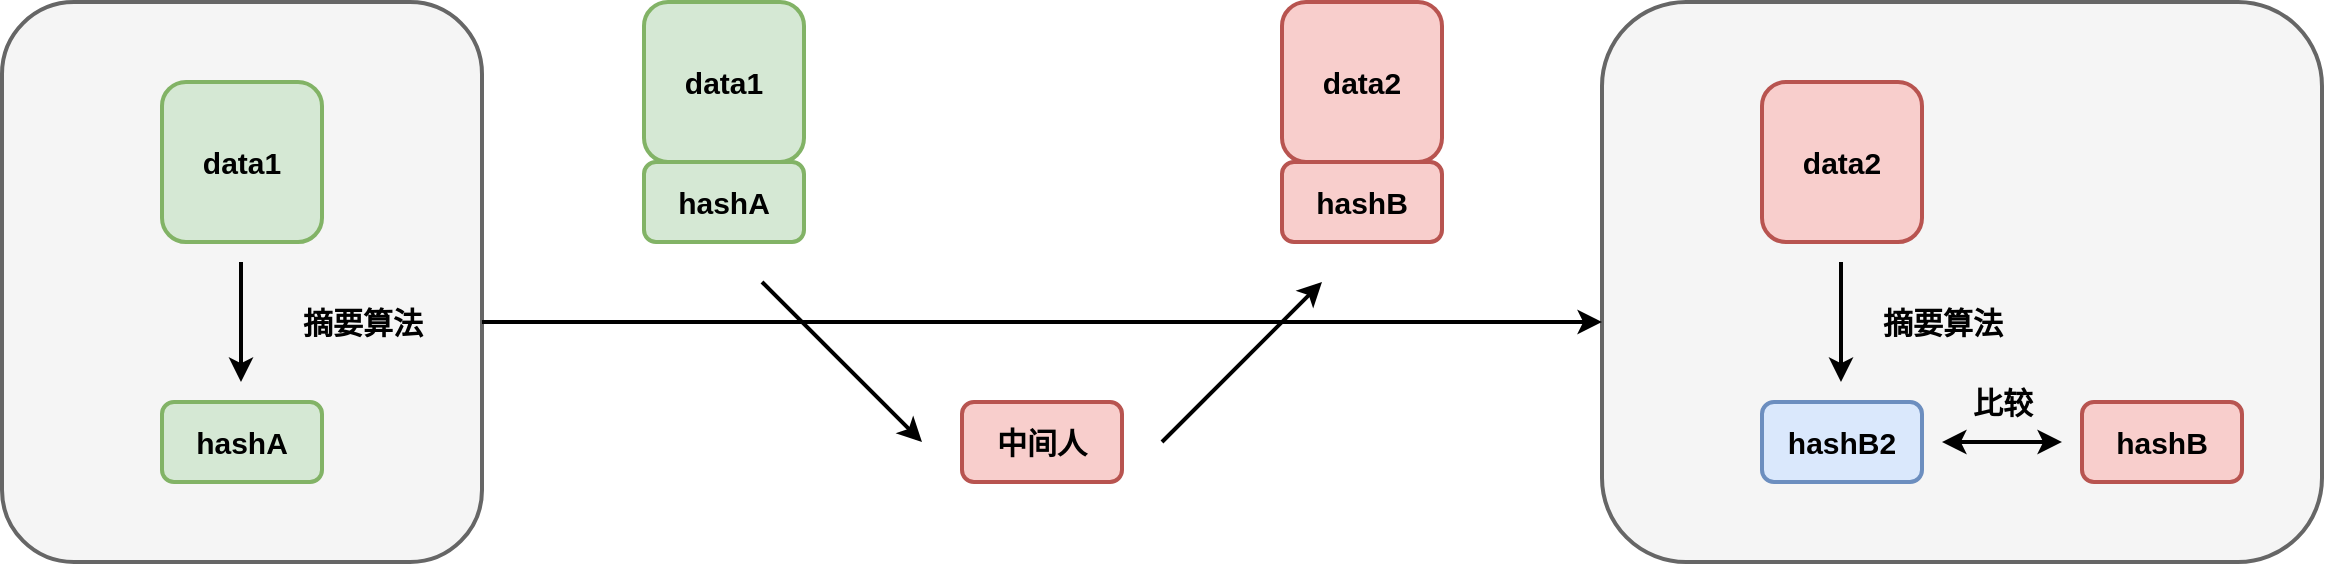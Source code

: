 <mxfile version="20.8.3" type="github">
  <diagram id="5XJ6cl70WtAlI0whU5AC" name="第 1 页">
    <mxGraphModel dx="641" dy="825" grid="1" gridSize="10" guides="1" tooltips="1" connect="1" arrows="1" fold="1" page="1" pageScale="1" pageWidth="827" pageHeight="1169" math="0" shadow="0">
      <root>
        <mxCell id="0" />
        <mxCell id="1" parent="0" />
        <mxCell id="3X-S7qRKHkHSU5lgg32S-32" value="" style="rounded=1;whiteSpace=wrap;html=1;strokeWidth=2;fillWeight=4;hachureGap=8;hachureAngle=45;fillColor=#f5f5f5;strokeColor=#666666;fontSize=15;fontStyle=1;fontColor=#333333;" vertex="1" parent="1">
          <mxGeometry x="1640" y="400" width="360" height="280" as="geometry" />
        </mxCell>
        <mxCell id="3X-S7qRKHkHSU5lgg32S-31" value="" style="rounded=1;whiteSpace=wrap;html=1;strokeWidth=2;fillWeight=4;hachureGap=8;hachureAngle=45;fillColor=#f5f5f5;strokeColor=#666666;fontSize=15;fontStyle=1;fontColor=#333333;" vertex="1" parent="1">
          <mxGeometry x="840" y="400" width="240" height="280" as="geometry" />
        </mxCell>
        <mxCell id="3X-S7qRKHkHSU5lgg32S-1" value="data1" style="rounded=1;whiteSpace=wrap;html=1;strokeWidth=2;fillWeight=4;hachureGap=8;hachureAngle=45;fillColor=#d5e8d4;strokeColor=#82b366;fontSize=15;fontStyle=1" vertex="1" parent="1">
          <mxGeometry x="920" y="440" width="80" height="80" as="geometry" />
        </mxCell>
        <mxCell id="3X-S7qRKHkHSU5lgg32S-2" value="hashA" style="rounded=1;whiteSpace=wrap;html=1;strokeWidth=2;fillWeight=4;hachureGap=8;hachureAngle=45;fillColor=#d5e8d4;strokeColor=#82b366;fontSize=15;fontStyle=1" vertex="1" parent="1">
          <mxGeometry x="920" y="600" width="80" height="40" as="geometry" />
        </mxCell>
        <mxCell id="3X-S7qRKHkHSU5lgg32S-7" value="" style="endArrow=classic;html=1;rounded=0;strokeWidth=2;" edge="1" parent="1">
          <mxGeometry width="50" height="50" relative="1" as="geometry">
            <mxPoint x="959.5" y="530" as="sourcePoint" />
            <mxPoint x="959.5" y="590" as="targetPoint" />
          </mxGeometry>
        </mxCell>
        <mxCell id="3X-S7qRKHkHSU5lgg32S-8" value="摘要算法" style="text;strokeColor=none;fillColor=none;html=1;fontSize=15;fontStyle=1;verticalAlign=middle;align=center;rounded=1;" vertex="1" parent="1">
          <mxGeometry x="980" y="540" width="80" height="40" as="geometry" />
        </mxCell>
        <mxCell id="3X-S7qRKHkHSU5lgg32S-9" value="" style="endArrow=classic;html=1;rounded=0;strokeWidth=2;fontSize=15;" edge="1" parent="1">
          <mxGeometry width="50" height="50" relative="1" as="geometry">
            <mxPoint x="1080" y="560" as="sourcePoint" />
            <mxPoint x="1640" y="560" as="targetPoint" />
          </mxGeometry>
        </mxCell>
        <mxCell id="3X-S7qRKHkHSU5lgg32S-10" value="data2" style="rounded=1;whiteSpace=wrap;html=1;strokeWidth=2;fillWeight=4;hachureGap=8;hachureAngle=45;fillColor=#f8cecc;strokeColor=#b85450;fontSize=15;fontStyle=1" vertex="1" parent="1">
          <mxGeometry x="1720" y="440" width="80" height="80" as="geometry" />
        </mxCell>
        <mxCell id="3X-S7qRKHkHSU5lgg32S-11" value="hashB2" style="rounded=1;whiteSpace=wrap;html=1;strokeWidth=2;fillWeight=4;hachureGap=8;hachureAngle=45;fillColor=#dae8fc;strokeColor=#6c8ebf;fontSize=15;fontStyle=1" vertex="1" parent="1">
          <mxGeometry x="1720" y="600" width="80" height="40" as="geometry" />
        </mxCell>
        <mxCell id="3X-S7qRKHkHSU5lgg32S-12" value="" style="endArrow=classic;html=1;rounded=0;strokeWidth=2;" edge="1" parent="1">
          <mxGeometry width="50" height="50" relative="1" as="geometry">
            <mxPoint x="1759.5" y="530" as="sourcePoint" />
            <mxPoint x="1759.5" y="590" as="targetPoint" />
          </mxGeometry>
        </mxCell>
        <mxCell id="3X-S7qRKHkHSU5lgg32S-13" value="摘要算法" style="text;strokeColor=none;fillColor=none;html=1;fontSize=15;fontStyle=1;verticalAlign=middle;align=center;rounded=1;" vertex="1" parent="1">
          <mxGeometry x="1770" y="540" width="80" height="40" as="geometry" />
        </mxCell>
        <mxCell id="3X-S7qRKHkHSU5lgg32S-14" value="data1" style="rounded=1;whiteSpace=wrap;html=1;strokeWidth=2;fillWeight=4;hachureGap=8;hachureAngle=45;fillColor=#d5e8d4;strokeColor=#82b366;fontSize=15;fontStyle=1" vertex="1" parent="1">
          <mxGeometry x="1161" y="400" width="80" height="80" as="geometry" />
        </mxCell>
        <mxCell id="3X-S7qRKHkHSU5lgg32S-15" value="hashA" style="rounded=1;whiteSpace=wrap;html=1;strokeWidth=2;fillWeight=4;hachureGap=8;hachureAngle=45;fillColor=#d5e8d4;strokeColor=#82b366;fontSize=15;fontStyle=1" vertex="1" parent="1">
          <mxGeometry x="1161" y="480" width="80" height="40" as="geometry" />
        </mxCell>
        <mxCell id="3X-S7qRKHkHSU5lgg32S-17" value="data2" style="rounded=1;whiteSpace=wrap;html=1;strokeWidth=2;fillWeight=4;hachureGap=8;hachureAngle=45;fillColor=#f8cecc;strokeColor=#b85450;fontSize=15;fontStyle=1" vertex="1" parent="1">
          <mxGeometry x="1480" y="400" width="80" height="80" as="geometry" />
        </mxCell>
        <mxCell id="3X-S7qRKHkHSU5lgg32S-18" value="hashB" style="rounded=1;whiteSpace=wrap;html=1;strokeWidth=2;fillWeight=4;hachureGap=8;hachureAngle=45;fillColor=#f8cecc;strokeColor=#b85450;fontSize=15;fontStyle=1" vertex="1" parent="1">
          <mxGeometry x="1480" y="480" width="80" height="40" as="geometry" />
        </mxCell>
        <mxCell id="3X-S7qRKHkHSU5lgg32S-19" value="" style="endArrow=classic;html=1;rounded=0;strokeWidth=2;fontSize=15;" edge="1" parent="1">
          <mxGeometry width="50" height="50" relative="1" as="geometry">
            <mxPoint x="1220" y="540" as="sourcePoint" />
            <mxPoint x="1300" y="620" as="targetPoint" />
          </mxGeometry>
        </mxCell>
        <mxCell id="3X-S7qRKHkHSU5lgg32S-20" value="中间人" style="rounded=1;whiteSpace=wrap;html=1;strokeWidth=2;fillWeight=4;hachureGap=8;hachureAngle=45;fillColor=#f8cecc;strokeColor=#b85450;fontSize=15;fontStyle=1" vertex="1" parent="1">
          <mxGeometry x="1320" y="600" width="80" height="40" as="geometry" />
        </mxCell>
        <mxCell id="3X-S7qRKHkHSU5lgg32S-22" value="" style="endArrow=classic;html=1;rounded=0;strokeWidth=2;fontSize=15;" edge="1" parent="1">
          <mxGeometry width="50" height="50" relative="1" as="geometry">
            <mxPoint x="1420" y="620" as="sourcePoint" />
            <mxPoint x="1500" y="540" as="targetPoint" />
          </mxGeometry>
        </mxCell>
        <mxCell id="3X-S7qRKHkHSU5lgg32S-27" value="hashB" style="rounded=1;whiteSpace=wrap;html=1;strokeWidth=2;fillWeight=4;hachureGap=8;hachureAngle=45;fillColor=#f8cecc;strokeColor=#b85450;fontSize=15;fontStyle=1" vertex="1" parent="1">
          <mxGeometry x="1880" y="600" width="80" height="40" as="geometry" />
        </mxCell>
        <mxCell id="3X-S7qRKHkHSU5lgg32S-28" value="" style="endArrow=classic;startArrow=classic;html=1;rounded=0;strokeWidth=2;fontSize=15;" edge="1" parent="1">
          <mxGeometry width="50" height="50" relative="1" as="geometry">
            <mxPoint x="1810" y="620" as="sourcePoint" />
            <mxPoint x="1870" y="620" as="targetPoint" />
          </mxGeometry>
        </mxCell>
        <mxCell id="3X-S7qRKHkHSU5lgg32S-29" value="比较" style="text;strokeColor=none;fillColor=none;html=1;fontSize=15;fontStyle=1;verticalAlign=middle;align=center;rounded=1;" vertex="1" parent="1">
          <mxGeometry x="1820" y="580" width="40" height="40" as="geometry" />
        </mxCell>
      </root>
    </mxGraphModel>
  </diagram>
</mxfile>
